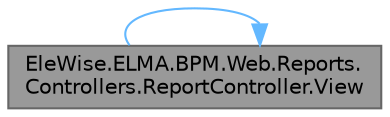 digraph "EleWise.ELMA.BPM.Web.Reports.Controllers.ReportController.View"
{
 // LATEX_PDF_SIZE
  bgcolor="transparent";
  edge [fontname=Helvetica,fontsize=10,labelfontname=Helvetica,labelfontsize=10];
  node [fontname=Helvetica,fontsize=10,shape=box,height=0.2,width=0.4];
  rankdir="LR";
  Node1 [id="Node000001",label="EleWise.ELMA.BPM.Web.Reports.\lControllers.ReportController.View",height=0.2,width=0.4,color="gray40", fillcolor="grey60", style="filled", fontcolor="black",tooltip="Просмотр отчета (GET)"];
  Node1 -> Node1 [id="edge1_Node000001_Node000001",color="steelblue1",style="solid",tooltip=" "];
}
